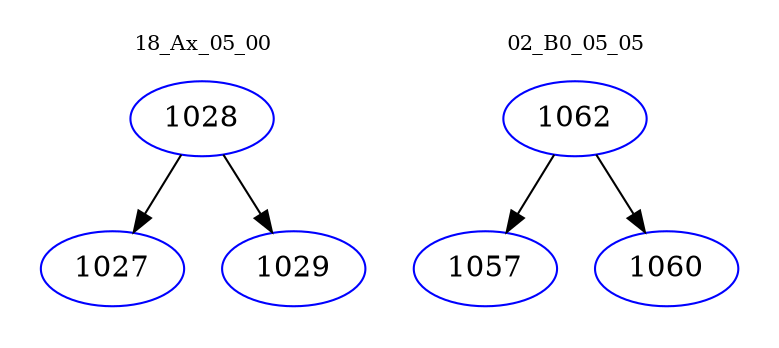 digraph{
subgraph cluster_0 {
color = white
label = "18_Ax_05_00";
fontsize=10;
T0_1028 [label="1028", color="blue"]
T0_1028 -> T0_1027 [color="black"]
T0_1027 [label="1027", color="blue"]
T0_1028 -> T0_1029 [color="black"]
T0_1029 [label="1029", color="blue"]
}
subgraph cluster_1 {
color = white
label = "02_B0_05_05";
fontsize=10;
T1_1062 [label="1062", color="blue"]
T1_1062 -> T1_1057 [color="black"]
T1_1057 [label="1057", color="blue"]
T1_1062 -> T1_1060 [color="black"]
T1_1060 [label="1060", color="blue"]
}
}
